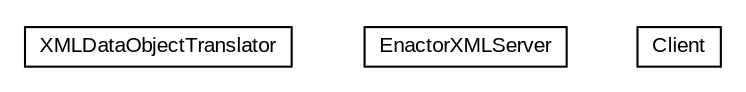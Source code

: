 #!/usr/local/bin/dot
#
# Class diagram 
# Generated by UMLGraph version 5.3 (http://www.umlgraph.org/)
#

digraph G {
	edge [fontname="arial",fontsize=10,labelfontname="arial",labelfontsize=10];
	node [fontname="arial",fontsize=10,shape=plaintext];
	nodesep=0.25;
	ranksep=0.5;
	// context.arch.enactor.server.XMLDataObjectTranslator
	c14922 [label=<<table title="context.arch.enactor.server.XMLDataObjectTranslator" border="0" cellborder="1" cellspacing="0" cellpadding="2" port="p" href="./XMLDataObjectTranslator.html">
		<tr><td><table border="0" cellspacing="0" cellpadding="1">
<tr><td align="center" balign="center"> XMLDataObjectTranslator </td></tr>
		</table></td></tr>
		</table>>, fontname="arial", fontcolor="black", fontsize=10.0];
	// context.arch.enactor.server.EnactorXMLServer
	c14923 [label=<<table title="context.arch.enactor.server.EnactorXMLServer" border="0" cellborder="1" cellspacing="0" cellpadding="2" port="p" href="./EnactorXMLServer.html">
		<tr><td><table border="0" cellspacing="0" cellpadding="1">
<tr><td align="center" balign="center"> EnactorXMLServer </td></tr>
		</table></td></tr>
		</table>>, fontname="arial", fontcolor="black", fontsize=10.0];
	// context.arch.enactor.server.EnactorXMLServer.Client
	c14924 [label=<<table title="context.arch.enactor.server.EnactorXMLServer.Client" border="0" cellborder="1" cellspacing="0" cellpadding="2" port="p" href="./EnactorXMLServer.Client.html">
		<tr><td><table border="0" cellspacing="0" cellpadding="1">
<tr><td align="center" balign="center"> Client </td></tr>
		</table></td></tr>
		</table>>, fontname="arial", fontcolor="black", fontsize=10.0];
}

